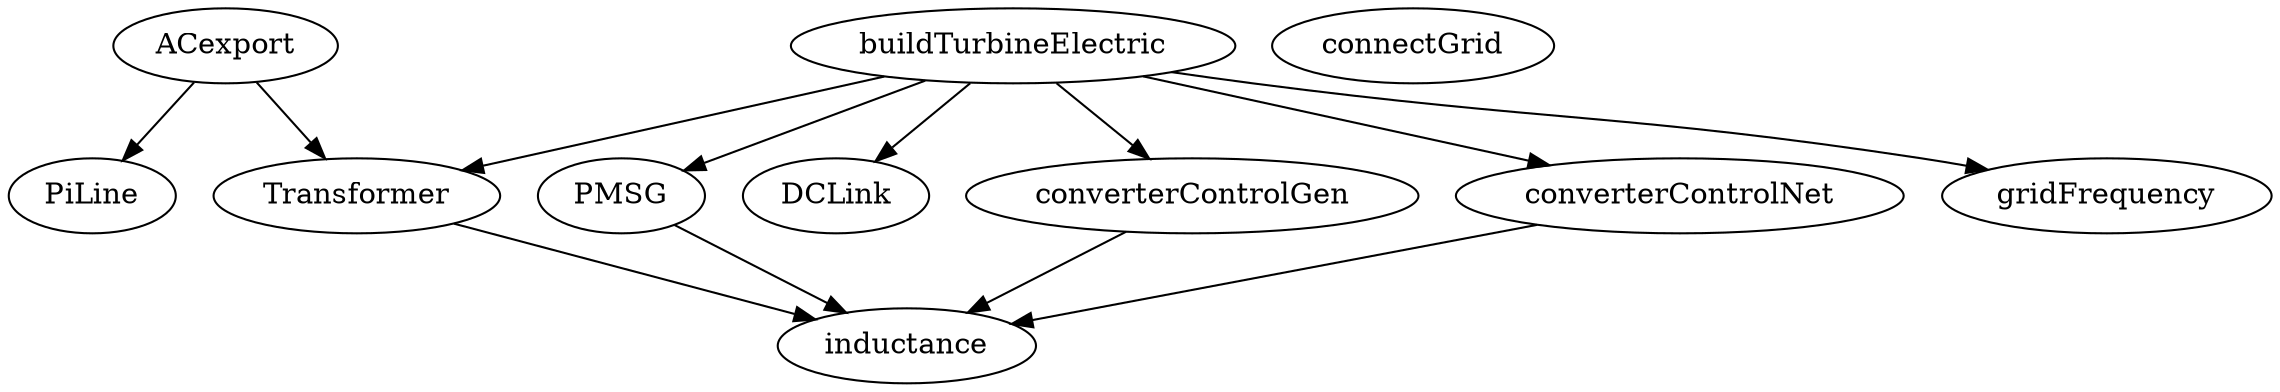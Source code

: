 /* Created by mdot for Matlab */
digraph m2html {
  ACexport -> PiLine;
  ACexport -> Transformer;
  PMSG -> inductance;
  Transformer -> inductance;
  buildTurbineElectric -> DCLink;
  buildTurbineElectric -> PMSG;
  buildTurbineElectric -> Transformer;
  buildTurbineElectric -> converterControlGen;
  buildTurbineElectric -> converterControlNet;
  buildTurbineElectric -> gridFrequency;
  converterControlGen -> inductance;
  converterControlNet -> inductance;

  ACexport [URL="ACexport.html"];
  DCLink [URL="DCLink.html"];
  PMSG [URL="PMSG.html"];
  PiLine [URL="PiLine.html"];
  Transformer [URL="Transformer.html"];
  buildTurbineElectric [URL="buildTurbineElectric.html"];
  connectGrid [URL="connectGrid.html"];
  converterControlGen [URL="converterControlGen.html"];
  converterControlNet [URL="converterControlNet.html"];
  gridFrequency [URL="gridFrequency.html"];
  inductance [URL="inductance.html"];
}